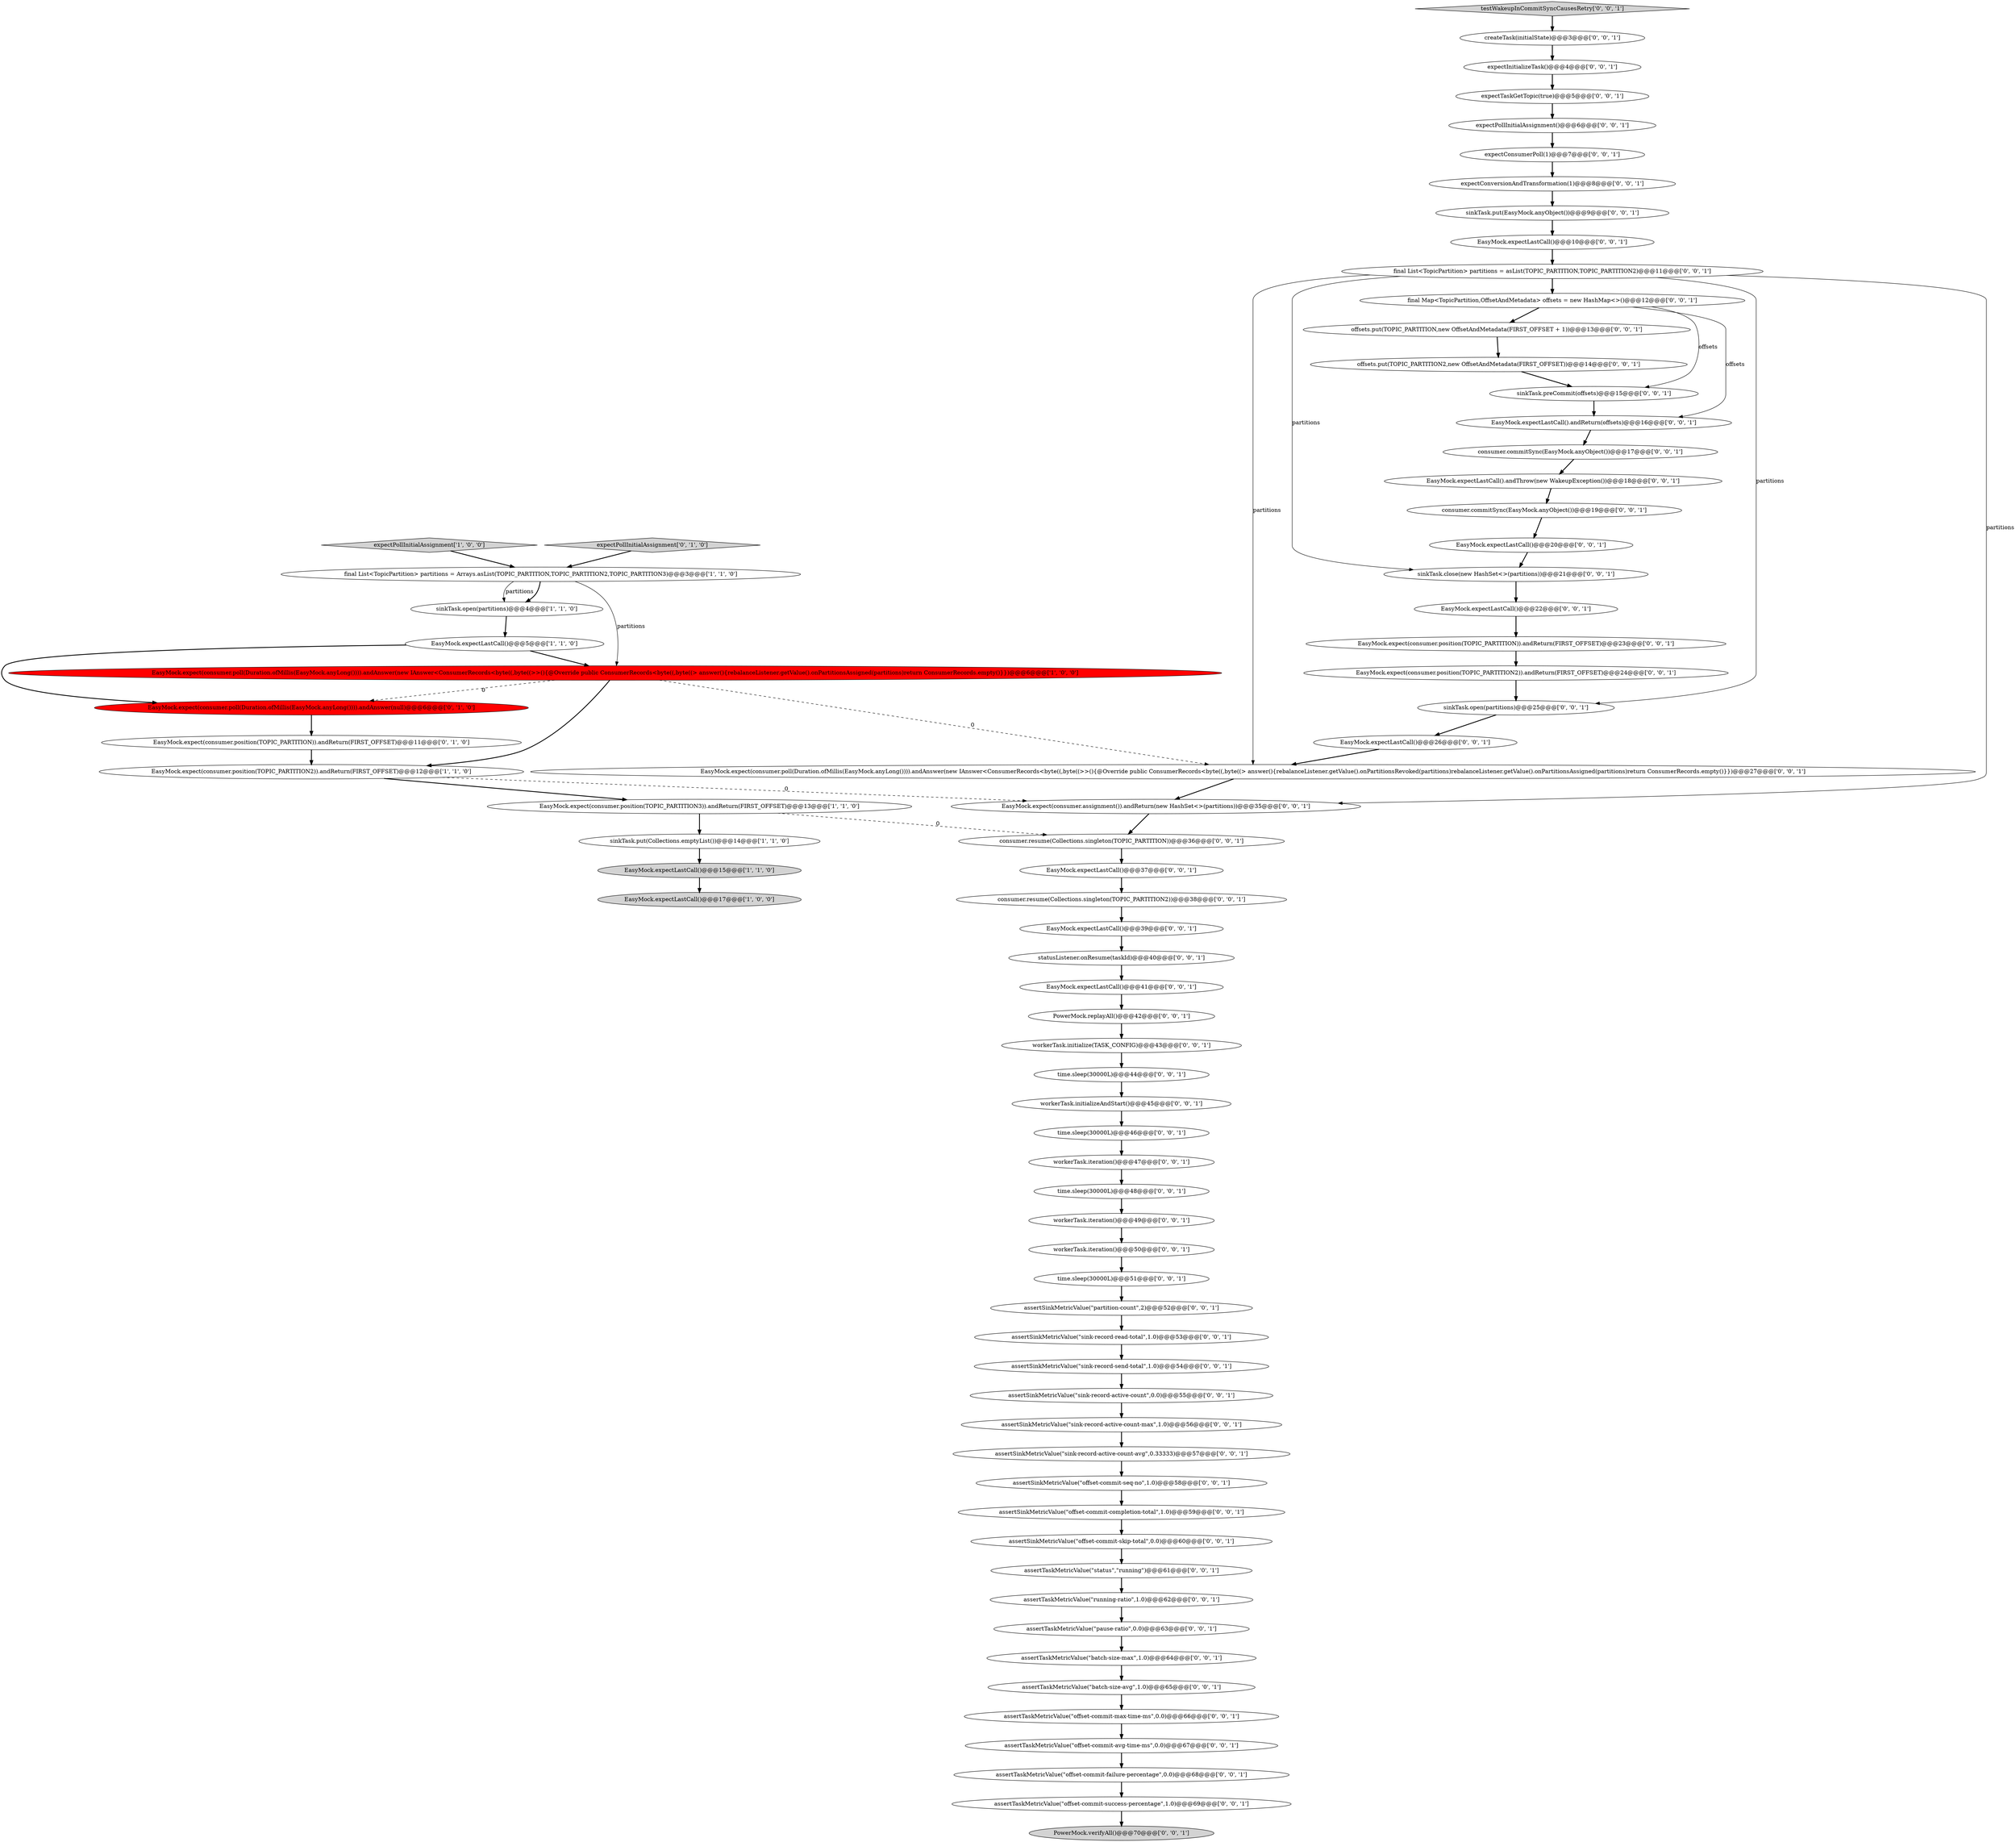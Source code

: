 digraph {
33 [style = filled, label = "sinkTask.open(partitions)@@@25@@@['0', '0', '1']", fillcolor = white, shape = ellipse image = "AAA0AAABBB3BBB"];
16 [style = filled, label = "workerTask.initialize(TASK_CONFIG)@@@43@@@['0', '0', '1']", fillcolor = white, shape = ellipse image = "AAA0AAABBB3BBB"];
28 [style = filled, label = "EasyMock.expectLastCall()@@@37@@@['0', '0', '1']", fillcolor = white, shape = ellipse image = "AAA0AAABBB3BBB"];
66 [style = filled, label = "expectConsumerPoll(1)@@@7@@@['0', '0', '1']", fillcolor = white, shape = ellipse image = "AAA0AAABBB3BBB"];
64 [style = filled, label = "time.sleep(30000L)@@@51@@@['0', '0', '1']", fillcolor = white, shape = ellipse image = "AAA0AAABBB3BBB"];
36 [style = filled, label = "expectInitializeTask()@@@4@@@['0', '0', '1']", fillcolor = white, shape = ellipse image = "AAA0AAABBB3BBB"];
32 [style = filled, label = "assertTaskMetricValue(\"batch-size-max\",1.0)@@@64@@@['0', '0', '1']", fillcolor = white, shape = ellipse image = "AAA0AAABBB3BBB"];
39 [style = filled, label = "expectTaskGetTopic(true)@@@5@@@['0', '0', '1']", fillcolor = white, shape = ellipse image = "AAA0AAABBB3BBB"];
62 [style = filled, label = "EasyMock.expect(consumer.poll(Duration.ofMillis(EasyMock.anyLong()))).andAnswer(new IAnswer<ConsumerRecords<byte((,byte((>>(){@Override public ConsumerRecords<byte((,byte((> answer(){rebalanceListener.getValue().onPartitionsRevoked(partitions)rebalanceListener.getValue().onPartitionsAssigned(partitions)return ConsumerRecords.empty()}})@@@27@@@['0', '0', '1']", fillcolor = white, shape = ellipse image = "AAA0AAABBB3BBB"];
51 [style = filled, label = "expectPollInitialAssignment()@@@6@@@['0', '0', '1']", fillcolor = white, shape = ellipse image = "AAA0AAABBB3BBB"];
50 [style = filled, label = "final Map<TopicPartition,OffsetAndMetadata> offsets = new HashMap<>()@@@12@@@['0', '0', '1']", fillcolor = white, shape = ellipse image = "AAA0AAABBB3BBB"];
27 [style = filled, label = "offsets.put(TOPIC_PARTITION,new OffsetAndMetadata(FIRST_OFFSET + 1))@@@13@@@['0', '0', '1']", fillcolor = white, shape = ellipse image = "AAA0AAABBB3BBB"];
24 [style = filled, label = "EasyMock.expectLastCall()@@@41@@@['0', '0', '1']", fillcolor = white, shape = ellipse image = "AAA0AAABBB3BBB"];
10 [style = filled, label = "expectPollInitialAssignment['0', '1', '0']", fillcolor = lightgray, shape = diamond image = "AAA0AAABBB2BBB"];
74 [style = filled, label = "time.sleep(30000L)@@@44@@@['0', '0', '1']", fillcolor = white, shape = ellipse image = "AAA0AAABBB3BBB"];
14 [style = filled, label = "offsets.put(TOPIC_PARTITION2,new OffsetAndMetadata(FIRST_OFFSET))@@@14@@@['0', '0', '1']", fillcolor = white, shape = ellipse image = "AAA0AAABBB3BBB"];
19 [style = filled, label = "assertTaskMetricValue(\"batch-size-avg\",1.0)@@@65@@@['0', '0', '1']", fillcolor = white, shape = ellipse image = "AAA0AAABBB3BBB"];
54 [style = filled, label = "EasyMock.expectLastCall()@@@26@@@['0', '0', '1']", fillcolor = white, shape = ellipse image = "AAA0AAABBB3BBB"];
30 [style = filled, label = "consumer.resume(Collections.singleton(TOPIC_PARTITION))@@@36@@@['0', '0', '1']", fillcolor = white, shape = ellipse image = "AAA0AAABBB3BBB"];
57 [style = filled, label = "EasyMock.expectLastCall()@@@10@@@['0', '0', '1']", fillcolor = white, shape = ellipse image = "AAA0AAABBB3BBB"];
68 [style = filled, label = "final List<TopicPartition> partitions = asList(TOPIC_PARTITION,TOPIC_PARTITION2)@@@11@@@['0', '0', '1']", fillcolor = white, shape = ellipse image = "AAA0AAABBB3BBB"];
2 [style = filled, label = "EasyMock.expect(consumer.position(TOPIC_PARTITION2)).andReturn(FIRST_OFFSET)@@@12@@@['1', '1', '0']", fillcolor = white, shape = ellipse image = "AAA0AAABBB1BBB"];
4 [style = filled, label = "EasyMock.expect(consumer.position(TOPIC_PARTITION3)).andReturn(FIRST_OFFSET)@@@13@@@['1', '1', '0']", fillcolor = white, shape = ellipse image = "AAA0AAABBB1BBB"];
22 [style = filled, label = "workerTask.iteration()@@@50@@@['0', '0', '1']", fillcolor = white, shape = ellipse image = "AAA0AAABBB3BBB"];
12 [style = filled, label = "EasyMock.expect(consumer.position(TOPIC_PARTITION)).andReturn(FIRST_OFFSET)@@@11@@@['0', '1', '0']", fillcolor = white, shape = ellipse image = "AAA0AAABBB2BBB"];
20 [style = filled, label = "workerTask.iteration()@@@47@@@['0', '0', '1']", fillcolor = white, shape = ellipse image = "AAA0AAABBB3BBB"];
31 [style = filled, label = "assertSinkMetricValue(\"sink-record-active-count-avg\",0.33333)@@@57@@@['0', '0', '1']", fillcolor = white, shape = ellipse image = "AAA0AAABBB3BBB"];
38 [style = filled, label = "assertTaskMetricValue(\"status\",\"running\")@@@61@@@['0', '0', '1']", fillcolor = white, shape = ellipse image = "AAA0AAABBB3BBB"];
41 [style = filled, label = "sinkTask.preCommit(offsets)@@@15@@@['0', '0', '1']", fillcolor = white, shape = ellipse image = "AAA0AAABBB3BBB"];
47 [style = filled, label = "EasyMock.expect(consumer.position(TOPIC_PARTITION2)).andReturn(FIRST_OFFSET)@@@24@@@['0', '0', '1']", fillcolor = white, shape = ellipse image = "AAA0AAABBB3BBB"];
52 [style = filled, label = "assertSinkMetricValue(\"sink-record-active-count-max\",1.0)@@@56@@@['0', '0', '1']", fillcolor = white, shape = ellipse image = "AAA0AAABBB3BBB"];
65 [style = filled, label = "PowerMock.verifyAll()@@@70@@@['0', '0', '1']", fillcolor = lightgray, shape = ellipse image = "AAA0AAABBB3BBB"];
69 [style = filled, label = "workerTask.initializeAndStart()@@@45@@@['0', '0', '1']", fillcolor = white, shape = ellipse image = "AAA0AAABBB3BBB"];
73 [style = filled, label = "consumer.commitSync(EasyMock.anyObject())@@@17@@@['0', '0', '1']", fillcolor = white, shape = ellipse image = "AAA0AAABBB3BBB"];
29 [style = filled, label = "assertSinkMetricValue(\"partition-count\",2)@@@52@@@['0', '0', '1']", fillcolor = white, shape = ellipse image = "AAA0AAABBB3BBB"];
63 [style = filled, label = "testWakeupInCommitSyncCausesRetry['0', '0', '1']", fillcolor = lightgray, shape = diamond image = "AAA0AAABBB3BBB"];
23 [style = filled, label = "assertSinkMetricValue(\"sink-record-read-total\",1.0)@@@53@@@['0', '0', '1']", fillcolor = white, shape = ellipse image = "AAA0AAABBB3BBB"];
56 [style = filled, label = "assertSinkMetricValue(\"offset-commit-completion-total\",1.0)@@@59@@@['0', '0', '1']", fillcolor = white, shape = ellipse image = "AAA0AAABBB3BBB"];
71 [style = filled, label = "time.sleep(30000L)@@@46@@@['0', '0', '1']", fillcolor = white, shape = ellipse image = "AAA0AAABBB3BBB"];
21 [style = filled, label = "statusListener.onResume(taskId)@@@40@@@['0', '0', '1']", fillcolor = white, shape = ellipse image = "AAA0AAABBB3BBB"];
25 [style = filled, label = "assertTaskMetricValue(\"running-ratio\",1.0)@@@62@@@['0', '0', '1']", fillcolor = white, shape = ellipse image = "AAA0AAABBB3BBB"];
55 [style = filled, label = "assertSinkMetricValue(\"sink-record-send-total\",1.0)@@@54@@@['0', '0', '1']", fillcolor = white, shape = ellipse image = "AAA0AAABBB3BBB"];
58 [style = filled, label = "EasyMock.expectLastCall()@@@22@@@['0', '0', '1']", fillcolor = white, shape = ellipse image = "AAA0AAABBB3BBB"];
60 [style = filled, label = "PowerMock.replayAll()@@@42@@@['0', '0', '1']", fillcolor = white, shape = ellipse image = "AAA0AAABBB3BBB"];
15 [style = filled, label = "sinkTask.close(new HashSet<>(partitions))@@@21@@@['0', '0', '1']", fillcolor = white, shape = ellipse image = "AAA0AAABBB3BBB"];
18 [style = filled, label = "assertSinkMetricValue(\"sink-record-active-count\",0.0)@@@55@@@['0', '0', '1']", fillcolor = white, shape = ellipse image = "AAA0AAABBB3BBB"];
6 [style = filled, label = "EasyMock.expectLastCall()@@@5@@@['1', '1', '0']", fillcolor = white, shape = ellipse image = "AAA0AAABBB1BBB"];
61 [style = filled, label = "EasyMock.expect(consumer.assignment()).andReturn(new HashSet<>(partitions))@@@35@@@['0', '0', '1']", fillcolor = white, shape = ellipse image = "AAA0AAABBB3BBB"];
70 [style = filled, label = "assertTaskMetricValue(\"offset-commit-max-time-ms\",0.0)@@@66@@@['0', '0', '1']", fillcolor = white, shape = ellipse image = "AAA0AAABBB3BBB"];
48 [style = filled, label = "assertSinkMetricValue(\"offset-commit-skip-total\",0.0)@@@60@@@['0', '0', '1']", fillcolor = white, shape = ellipse image = "AAA0AAABBB3BBB"];
35 [style = filled, label = "EasyMock.expect(consumer.position(TOPIC_PARTITION)).andReturn(FIRST_OFFSET)@@@23@@@['0', '0', '1']", fillcolor = white, shape = ellipse image = "AAA0AAABBB3BBB"];
17 [style = filled, label = "assertTaskMetricValue(\"offset-commit-failure-percentage\",0.0)@@@68@@@['0', '0', '1']", fillcolor = white, shape = ellipse image = "AAA0AAABBB3BBB"];
53 [style = filled, label = "sinkTask.put(EasyMock.anyObject())@@@9@@@['0', '0', '1']", fillcolor = white, shape = ellipse image = "AAA0AAABBB3BBB"];
26 [style = filled, label = "expectConversionAndTransformation(1)@@@8@@@['0', '0', '1']", fillcolor = white, shape = ellipse image = "AAA0AAABBB3BBB"];
72 [style = filled, label = "assertTaskMetricValue(\"offset-commit-avg-time-ms\",0.0)@@@67@@@['0', '0', '1']", fillcolor = white, shape = ellipse image = "AAA0AAABBB3BBB"];
67 [style = filled, label = "consumer.commitSync(EasyMock.anyObject())@@@19@@@['0', '0', '1']", fillcolor = white, shape = ellipse image = "AAA0AAABBB3BBB"];
13 [style = filled, label = "assertTaskMetricValue(\"offset-commit-success-percentage\",1.0)@@@69@@@['0', '0', '1']", fillcolor = white, shape = ellipse image = "AAA0AAABBB3BBB"];
43 [style = filled, label = "consumer.resume(Collections.singleton(TOPIC_PARTITION2))@@@38@@@['0', '0', '1']", fillcolor = white, shape = ellipse image = "AAA0AAABBB3BBB"];
42 [style = filled, label = "EasyMock.expectLastCall().andThrow(new WakeupException())@@@18@@@['0', '0', '1']", fillcolor = white, shape = ellipse image = "AAA0AAABBB3BBB"];
11 [style = filled, label = "EasyMock.expect(consumer.poll(Duration.ofMillis(EasyMock.anyLong()))).andAnswer(null)@@@6@@@['0', '1', '0']", fillcolor = red, shape = ellipse image = "AAA1AAABBB2BBB"];
3 [style = filled, label = "EasyMock.expect(consumer.poll(Duration.ofMillis(EasyMock.anyLong()))).andAnswer(new IAnswer<ConsumerRecords<byte((,byte((>>(){@Override public ConsumerRecords<byte((,byte((> answer(){rebalanceListener.getValue().onPartitionsAssigned(partitions)return ConsumerRecords.empty()}})@@@6@@@['1', '0', '0']", fillcolor = red, shape = ellipse image = "AAA1AAABBB1BBB"];
9 [style = filled, label = "final List<TopicPartition> partitions = Arrays.asList(TOPIC_PARTITION,TOPIC_PARTITION2,TOPIC_PARTITION3)@@@3@@@['1', '1', '0']", fillcolor = white, shape = ellipse image = "AAA0AAABBB1BBB"];
5 [style = filled, label = "expectPollInitialAssignment['1', '0', '0']", fillcolor = lightgray, shape = diamond image = "AAA0AAABBB1BBB"];
34 [style = filled, label = "assertTaskMetricValue(\"pause-ratio\",0.0)@@@63@@@['0', '0', '1']", fillcolor = white, shape = ellipse image = "AAA0AAABBB3BBB"];
37 [style = filled, label = "EasyMock.expectLastCall()@@@20@@@['0', '0', '1']", fillcolor = white, shape = ellipse image = "AAA0AAABBB3BBB"];
49 [style = filled, label = "workerTask.iteration()@@@49@@@['0', '0', '1']", fillcolor = white, shape = ellipse image = "AAA0AAABBB3BBB"];
7 [style = filled, label = "sinkTask.open(partitions)@@@4@@@['1', '1', '0']", fillcolor = white, shape = ellipse image = "AAA0AAABBB1BBB"];
0 [style = filled, label = "EasyMock.expectLastCall()@@@17@@@['1', '0', '0']", fillcolor = lightgray, shape = ellipse image = "AAA0AAABBB1BBB"];
40 [style = filled, label = "assertSinkMetricValue(\"offset-commit-seq-no\",1.0)@@@58@@@['0', '0', '1']", fillcolor = white, shape = ellipse image = "AAA0AAABBB3BBB"];
59 [style = filled, label = "createTask(initialState)@@@3@@@['0', '0', '1']", fillcolor = white, shape = ellipse image = "AAA0AAABBB3BBB"];
45 [style = filled, label = "time.sleep(30000L)@@@48@@@['0', '0', '1']", fillcolor = white, shape = ellipse image = "AAA0AAABBB3BBB"];
1 [style = filled, label = "EasyMock.expectLastCall()@@@15@@@['1', '1', '0']", fillcolor = lightgray, shape = ellipse image = "AAA0AAABBB1BBB"];
46 [style = filled, label = "EasyMock.expectLastCall()@@@39@@@['0', '0', '1']", fillcolor = white, shape = ellipse image = "AAA0AAABBB3BBB"];
8 [style = filled, label = "sinkTask.put(Collections.emptyList())@@@14@@@['1', '1', '0']", fillcolor = white, shape = ellipse image = "AAA0AAABBB1BBB"];
44 [style = filled, label = "EasyMock.expectLastCall().andReturn(offsets)@@@16@@@['0', '0', '1']", fillcolor = white, shape = ellipse image = "AAA0AAABBB3BBB"];
74->69 [style = bold, label=""];
6->3 [style = bold, label=""];
24->60 [style = bold, label=""];
25->34 [style = bold, label=""];
5->9 [style = bold, label=""];
66->26 [style = bold, label=""];
61->30 [style = bold, label=""];
68->50 [style = bold, label=""];
62->61 [style = bold, label=""];
71->20 [style = bold, label=""];
4->30 [style = dashed, label="0"];
37->15 [style = bold, label=""];
21->24 [style = bold, label=""];
9->7 [style = bold, label=""];
47->33 [style = bold, label=""];
49->22 [style = bold, label=""];
72->17 [style = bold, label=""];
8->1 [style = bold, label=""];
12->2 [style = bold, label=""];
46->21 [style = bold, label=""];
30->28 [style = bold, label=""];
28->43 [style = bold, label=""];
39->51 [style = bold, label=""];
6->11 [style = bold, label=""];
31->40 [style = bold, label=""];
4->8 [style = bold, label=""];
34->32 [style = bold, label=""];
42->67 [style = bold, label=""];
22->64 [style = bold, label=""];
20->45 [style = bold, label=""];
60->16 [style = bold, label=""];
44->73 [style = bold, label=""];
68->15 [style = solid, label="partitions"];
50->44 [style = solid, label="offsets"];
58->35 [style = bold, label=""];
54->62 [style = bold, label=""];
11->12 [style = bold, label=""];
1->0 [style = bold, label=""];
29->23 [style = bold, label=""];
2->4 [style = bold, label=""];
43->46 [style = bold, label=""];
2->61 [style = dashed, label="0"];
3->2 [style = bold, label=""];
7->6 [style = bold, label=""];
38->25 [style = bold, label=""];
56->48 [style = bold, label=""];
9->3 [style = solid, label="partitions"];
27->14 [style = bold, label=""];
50->27 [style = bold, label=""];
40->56 [style = bold, label=""];
15->58 [style = bold, label=""];
26->53 [style = bold, label=""];
63->59 [style = bold, label=""];
55->18 [style = bold, label=""];
19->70 [style = bold, label=""];
64->29 [style = bold, label=""];
32->19 [style = bold, label=""];
36->39 [style = bold, label=""];
57->68 [style = bold, label=""];
3->62 [style = dashed, label="0"];
68->33 [style = solid, label="partitions"];
50->41 [style = solid, label="offsets"];
9->7 [style = solid, label="partitions"];
10->9 [style = bold, label=""];
17->13 [style = bold, label=""];
70->72 [style = bold, label=""];
18->52 [style = bold, label=""];
14->41 [style = bold, label=""];
13->65 [style = bold, label=""];
53->57 [style = bold, label=""];
45->49 [style = bold, label=""];
73->42 [style = bold, label=""];
68->62 [style = solid, label="partitions"];
16->74 [style = bold, label=""];
69->71 [style = bold, label=""];
48->38 [style = bold, label=""];
52->31 [style = bold, label=""];
35->47 [style = bold, label=""];
59->36 [style = bold, label=""];
68->61 [style = solid, label="partitions"];
67->37 [style = bold, label=""];
33->54 [style = bold, label=""];
41->44 [style = bold, label=""];
3->11 [style = dashed, label="0"];
51->66 [style = bold, label=""];
23->55 [style = bold, label=""];
}
